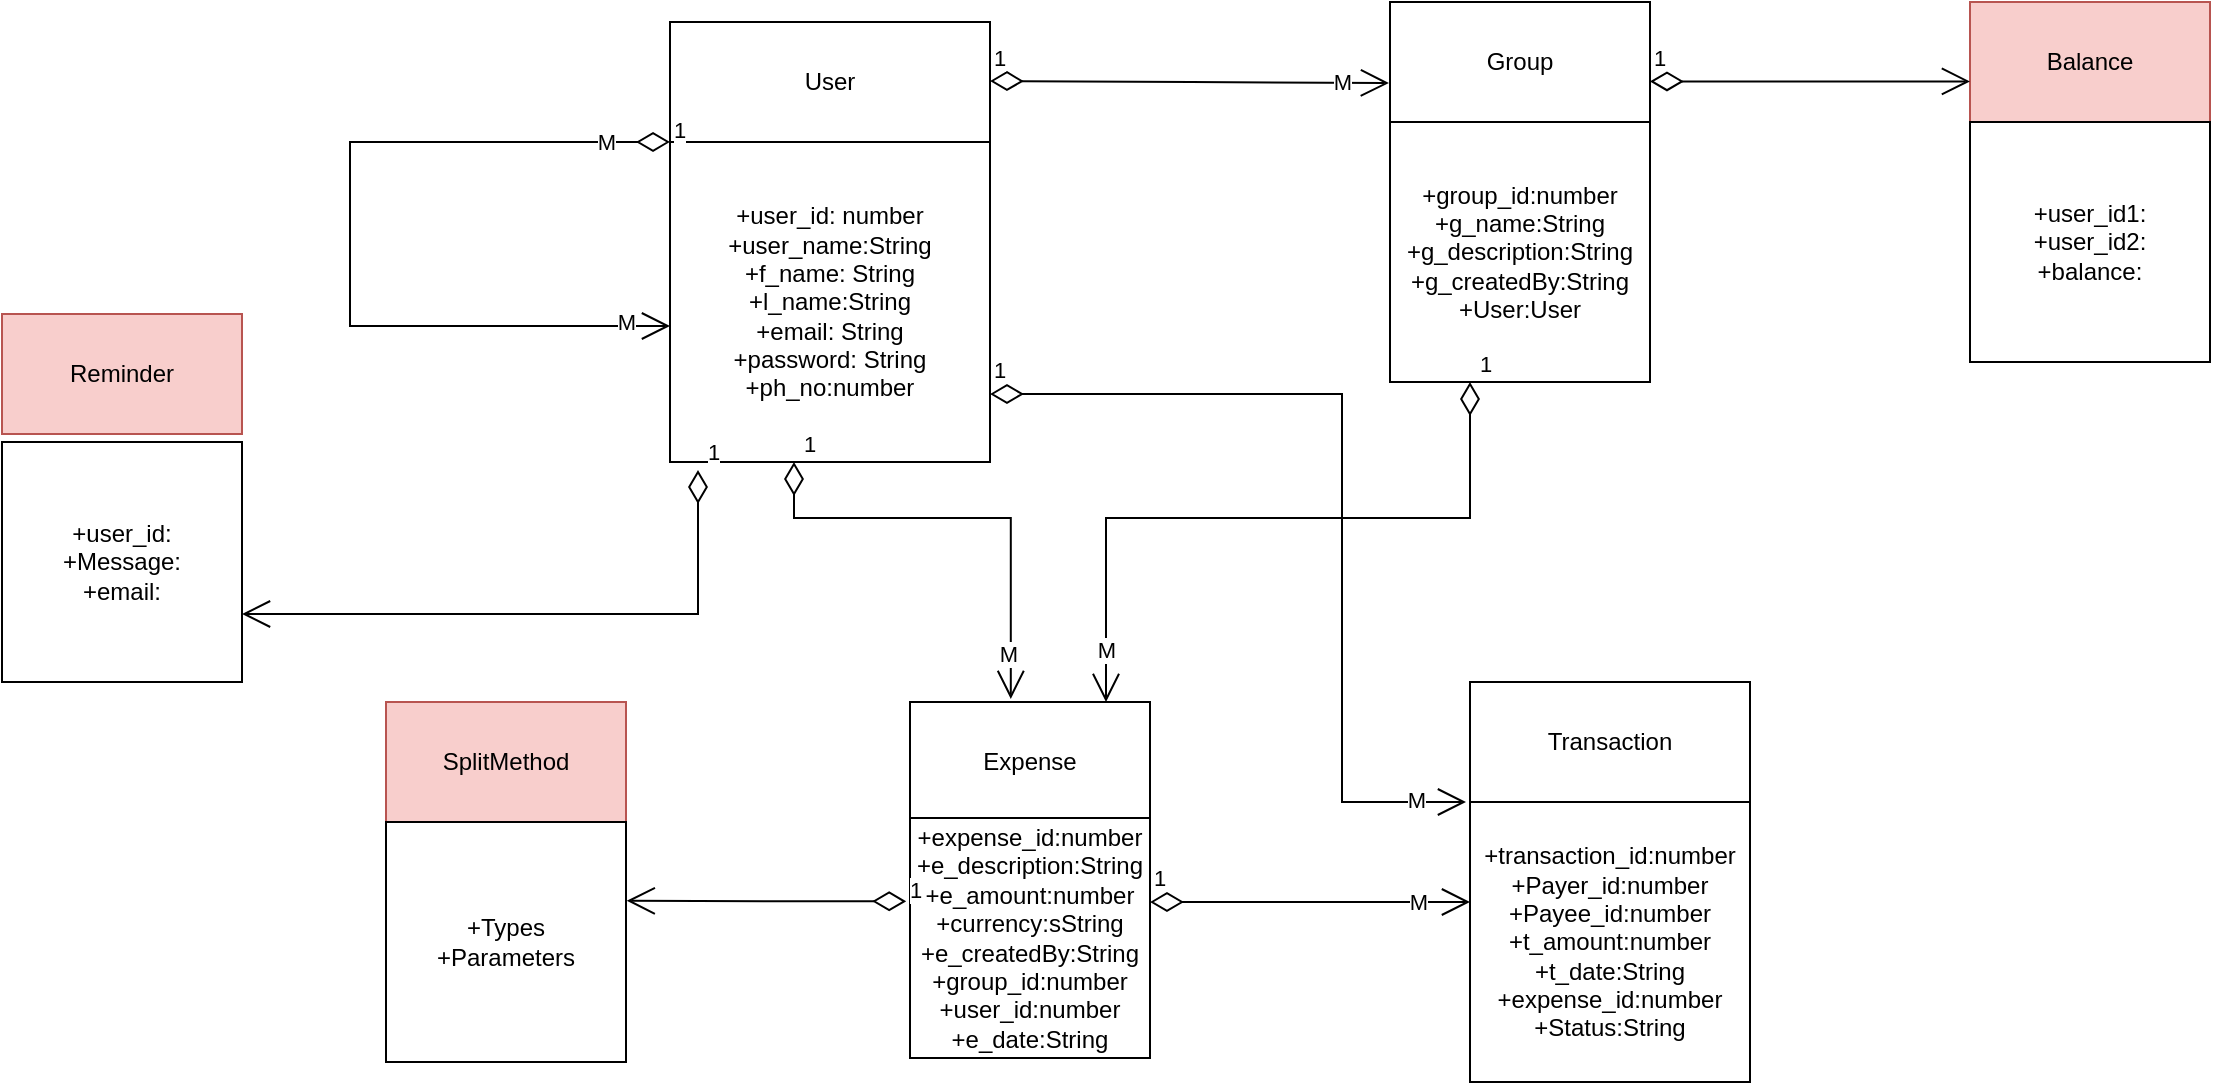 <mxfile version="22.1.0" type="device">
  <diagram name="Page-1" id="IPHCbOOP6WOBlUKaOrr9">
    <mxGraphModel dx="2413" dy="668" grid="1" gridSize="12" guides="1" tooltips="1" connect="1" arrows="1" fold="1" page="1" pageScale="1" pageWidth="1100" pageHeight="850" math="0" shadow="0">
      <root>
        <mxCell id="0" />
        <mxCell id="1" parent="0" />
        <mxCell id="z1hHhNc3OPGYn8XMOuBF-1" value="User" style="rounded=0;whiteSpace=wrap;html=1;" parent="1" vertex="1">
          <mxGeometry x="70" y="40" width="160" height="60" as="geometry" />
        </mxCell>
        <mxCell id="z1hHhNc3OPGYn8XMOuBF-2" value="+user_id: number&lt;br&gt;+user_name:String&lt;br&gt;+f_name: String&lt;br&gt;+l_name:String&lt;br&gt;+email: String&lt;br&gt;+password: String&lt;br&gt;+ph_no:number" style="whiteSpace=wrap;html=1;aspect=fixed;" parent="1" vertex="1">
          <mxGeometry x="70" y="100" width="160" height="160" as="geometry" />
        </mxCell>
        <mxCell id="z1hHhNc3OPGYn8XMOuBF-4" value="Group" style="rounded=0;whiteSpace=wrap;html=1;" parent="1" vertex="1">
          <mxGeometry x="430" y="30" width="130" height="60" as="geometry" />
        </mxCell>
        <mxCell id="z1hHhNc3OPGYn8XMOuBF-5" value="+group_id:number&lt;br&gt;+g_name:String&lt;br&gt;+g_description:String&lt;br&gt;+g_createdBy:String&lt;br&gt;+User:User" style="whiteSpace=wrap;html=1;aspect=fixed;" parent="1" vertex="1">
          <mxGeometry x="430" y="90" width="130" height="130" as="geometry" />
        </mxCell>
        <mxCell id="z1hHhNc3OPGYn8XMOuBF-7" value="Expense" style="rounded=0;whiteSpace=wrap;html=1;" parent="1" vertex="1">
          <mxGeometry x="190" y="380" width="120" height="60" as="geometry" />
        </mxCell>
        <mxCell id="z1hHhNc3OPGYn8XMOuBF-8" value="+expense_id:number&lt;br&gt;+e_description:String&lt;br&gt;+e_amount:number&lt;br&gt;+currency:sString&lt;br&gt;+e_createdBy:String&lt;br&gt;+group_id:number&lt;br&gt;+user_id:number&lt;br&gt;+e_date:String" style="whiteSpace=wrap;html=1;aspect=fixed;" parent="1" vertex="1">
          <mxGeometry x="190" y="438" width="120" height="120" as="geometry" />
        </mxCell>
        <mxCell id="z1hHhNc3OPGYn8XMOuBF-9" value="Transaction" style="rounded=0;whiteSpace=wrap;html=1;" parent="1" vertex="1">
          <mxGeometry x="470" y="370" width="140" height="60" as="geometry" />
        </mxCell>
        <mxCell id="z1hHhNc3OPGYn8XMOuBF-10" value="+transaction_id:number&lt;br&gt;+Payer_id:number&lt;br&gt;+Payee_id:number&lt;br&gt;+t_amount:number&lt;br&gt;+t_date:String&lt;br&gt;+expense_id:number&lt;br&gt;+Status:String" style="whiteSpace=wrap;html=1;aspect=fixed;" parent="1" vertex="1">
          <mxGeometry x="470" y="430" width="140" height="140" as="geometry" />
        </mxCell>
        <mxCell id="z1hHhNc3OPGYn8XMOuBF-104" value="SplitMethod" style="rounded=0;whiteSpace=wrap;html=1;fillColor=#f8cecc;strokeColor=#b85450;" parent="1" vertex="1">
          <mxGeometry x="-72" y="380" width="120" height="60" as="geometry" />
        </mxCell>
        <mxCell id="z1hHhNc3OPGYn8XMOuBF-106" value="Balance" style="rounded=0;whiteSpace=wrap;html=1;fillColor=#f8cecc;strokeColor=#b85450;" parent="1" vertex="1">
          <mxGeometry x="720" y="30" width="120" height="60" as="geometry" />
        </mxCell>
        <mxCell id="z1hHhNc3OPGYn8XMOuBF-107" value="Reminder" style="rounded=0;whiteSpace=wrap;html=1;fillColor=#f8cecc;strokeColor=#b85450;" parent="1" vertex="1">
          <mxGeometry x="-264" y="186" width="120" height="60" as="geometry" />
        </mxCell>
        <mxCell id="z1hHhNc3OPGYn8XMOuBF-108" value="+user_id:&lt;br&gt;+Message:&lt;br&gt;+email:" style="whiteSpace=wrap;html=1;aspect=fixed;" parent="1" vertex="1">
          <mxGeometry x="-264" y="250" width="120" height="120" as="geometry" />
        </mxCell>
        <mxCell id="z1hHhNc3OPGYn8XMOuBF-109" value="+user_id1:&lt;br&gt;+user_id2:&lt;br&gt;+balance:" style="whiteSpace=wrap;html=1;aspect=fixed;" parent="1" vertex="1">
          <mxGeometry x="720" y="90" width="120" height="120" as="geometry" />
        </mxCell>
        <mxCell id="z1hHhNc3OPGYn8XMOuBF-110" value="+Types&lt;br&gt;+Parameters" style="whiteSpace=wrap;html=1;aspect=fixed;" parent="1" vertex="1">
          <mxGeometry x="-72" y="440" width="120" height="120" as="geometry" />
        </mxCell>
        <mxCell id="GVek-4SNKsFj9DAD2f3e-5" value="1" style="endArrow=open;html=1;endSize=12;startArrow=diamondThin;startSize=14;startFill=0;edgeStyle=orthogonalEdgeStyle;align=left;verticalAlign=bottom;rounded=0;entryX=-0.004;entryY=0.676;entryDx=0;entryDy=0;entryPerimeter=0;" edge="1" parent="1" target="z1hHhNc3OPGYn8XMOuBF-4">
          <mxGeometry x="-1" y="3" relative="1" as="geometry">
            <mxPoint x="230" y="69.5" as="sourcePoint" />
            <mxPoint x="390" y="69.5" as="targetPoint" />
          </mxGeometry>
        </mxCell>
        <mxCell id="GVek-4SNKsFj9DAD2f3e-6" value="M" style="edgeLabel;html=1;align=center;verticalAlign=middle;resizable=0;points=[];" vertex="1" connectable="0" parent="GVek-4SNKsFj9DAD2f3e-5">
          <mxGeometry x="0.757" y="1" relative="1" as="geometry">
            <mxPoint as="offset" />
          </mxGeometry>
        </mxCell>
        <mxCell id="GVek-4SNKsFj9DAD2f3e-8" value="1" style="endArrow=open;html=1;endSize=12;startArrow=diamondThin;startSize=14;startFill=0;edgeStyle=orthogonalEdgeStyle;align=left;verticalAlign=bottom;rounded=0;entryX=0.42;entryY=-0.025;entryDx=0;entryDy=0;entryPerimeter=0;" edge="1" parent="1" target="z1hHhNc3OPGYn8XMOuBF-7">
          <mxGeometry x="-1" y="3" relative="1" as="geometry">
            <mxPoint x="132" y="260" as="sourcePoint" />
            <mxPoint x="240" y="372" as="targetPoint" />
            <Array as="points">
              <mxPoint x="132" y="288" />
              <mxPoint x="240" y="288" />
            </Array>
          </mxGeometry>
        </mxCell>
        <mxCell id="GVek-4SNKsFj9DAD2f3e-9" value="M" style="edgeLabel;html=1;align=center;verticalAlign=middle;resizable=0;points=[];" vertex="1" connectable="0" parent="GVek-4SNKsFj9DAD2f3e-8">
          <mxGeometry x="0.798" y="-2" relative="1" as="geometry">
            <mxPoint as="offset" />
          </mxGeometry>
        </mxCell>
        <mxCell id="GVek-4SNKsFj9DAD2f3e-10" value="1" style="endArrow=open;html=1;endSize=12;startArrow=diamondThin;startSize=14;startFill=0;edgeStyle=orthogonalEdgeStyle;align=left;verticalAlign=bottom;rounded=0;" edge="1" parent="1" target="z1hHhNc3OPGYn8XMOuBF-7">
          <mxGeometry x="-1" y="3" relative="1" as="geometry">
            <mxPoint x="470" y="220" as="sourcePoint" />
            <mxPoint x="630" y="220" as="targetPoint" />
            <Array as="points">
              <mxPoint x="470" y="288" />
              <mxPoint x="288" y="288" />
            </Array>
          </mxGeometry>
        </mxCell>
        <mxCell id="GVek-4SNKsFj9DAD2f3e-11" value="M" style="edgeLabel;html=1;align=center;verticalAlign=middle;resizable=0;points=[];" vertex="1" connectable="0" parent="GVek-4SNKsFj9DAD2f3e-10">
          <mxGeometry x="0.845" relative="1" as="geometry">
            <mxPoint as="offset" />
          </mxGeometry>
        </mxCell>
        <mxCell id="GVek-4SNKsFj9DAD2f3e-15" value="1" style="endArrow=open;html=1;endSize=12;startArrow=diamondThin;startSize=14;startFill=0;edgeStyle=orthogonalEdgeStyle;align=left;verticalAlign=bottom;rounded=0;" edge="1" parent="1">
          <mxGeometry x="-1" y="3" relative="1" as="geometry">
            <mxPoint x="310" y="480" as="sourcePoint" />
            <mxPoint x="470" y="480" as="targetPoint" />
          </mxGeometry>
        </mxCell>
        <mxCell id="GVek-4SNKsFj9DAD2f3e-16" value="M" style="edgeLabel;html=1;align=center;verticalAlign=middle;resizable=0;points=[];" vertex="1" connectable="0" parent="GVek-4SNKsFj9DAD2f3e-15">
          <mxGeometry x="0.667" relative="1" as="geometry">
            <mxPoint as="offset" />
          </mxGeometry>
        </mxCell>
        <mxCell id="GVek-4SNKsFj9DAD2f3e-17" value="1" style="endArrow=open;html=1;endSize=12;startArrow=diamondThin;startSize=14;startFill=0;edgeStyle=orthogonalEdgeStyle;align=left;verticalAlign=bottom;rounded=0;" edge="1" parent="1" source="z1hHhNc3OPGYn8XMOuBF-2">
          <mxGeometry x="-1" y="3" relative="1" as="geometry">
            <mxPoint x="240" y="226" as="sourcePoint" />
            <mxPoint x="468" y="430" as="targetPoint" />
            <Array as="points">
              <mxPoint x="406" y="226" />
              <mxPoint x="406" y="430" />
            </Array>
          </mxGeometry>
        </mxCell>
        <mxCell id="GVek-4SNKsFj9DAD2f3e-19" value="M" style="edgeLabel;html=1;align=center;verticalAlign=middle;resizable=0;points=[];" vertex="1" connectable="0" parent="GVek-4SNKsFj9DAD2f3e-17">
          <mxGeometry x="0.887" y="1" relative="1" as="geometry">
            <mxPoint as="offset" />
          </mxGeometry>
        </mxCell>
        <mxCell id="GVek-4SNKsFj9DAD2f3e-22" value="1" style="endArrow=open;html=1;endSize=12;startArrow=diamondThin;startSize=14;startFill=0;edgeStyle=orthogonalEdgeStyle;align=left;verticalAlign=bottom;rounded=0;exitX=0;exitY=0;exitDx=0;exitDy=0;" edge="1" parent="1" source="z1hHhNc3OPGYn8XMOuBF-2">
          <mxGeometry x="-1" y="3" relative="1" as="geometry">
            <mxPoint x="-90" y="192.0" as="sourcePoint" />
            <mxPoint x="70" y="192.0" as="targetPoint" />
            <Array as="points">
              <mxPoint x="-90" y="100" />
              <mxPoint x="-90" y="192" />
            </Array>
          </mxGeometry>
        </mxCell>
        <mxCell id="GVek-4SNKsFj9DAD2f3e-23" value="M" style="edgeLabel;html=1;align=center;verticalAlign=middle;resizable=0;points=[];" vertex="1" connectable="0" parent="GVek-4SNKsFj9DAD2f3e-22">
          <mxGeometry x="-0.843" relative="1" as="geometry">
            <mxPoint as="offset" />
          </mxGeometry>
        </mxCell>
        <mxCell id="GVek-4SNKsFj9DAD2f3e-24" value="M" style="edgeLabel;html=1;align=center;verticalAlign=middle;resizable=0;points=[];" vertex="1" connectable="0" parent="GVek-4SNKsFj9DAD2f3e-22">
          <mxGeometry x="0.89" y="2" relative="1" as="geometry">
            <mxPoint as="offset" />
          </mxGeometry>
        </mxCell>
        <mxCell id="GVek-4SNKsFj9DAD2f3e-25" value="1" style="endArrow=open;html=1;endSize=12;startArrow=diamondThin;startSize=14;startFill=0;edgeStyle=orthogonalEdgeStyle;align=left;verticalAlign=bottom;rounded=0;entryX=1.003;entryY=0.328;entryDx=0;entryDy=0;exitX=-0.016;exitY=0.347;exitDx=0;exitDy=0;exitPerimeter=0;entryPerimeter=0;" edge="1" parent="1" source="z1hHhNc3OPGYn8XMOuBF-8" target="z1hHhNc3OPGYn8XMOuBF-110">
          <mxGeometry x="-1" y="3" relative="1" as="geometry">
            <mxPoint x="170" y="468" as="sourcePoint" />
            <mxPoint x="330" y="468" as="targetPoint" />
          </mxGeometry>
        </mxCell>
        <mxCell id="GVek-4SNKsFj9DAD2f3e-27" value="1" style="endArrow=open;html=1;endSize=12;startArrow=diamondThin;startSize=14;startFill=0;edgeStyle=orthogonalEdgeStyle;align=left;verticalAlign=bottom;rounded=0;" edge="1" parent="1">
          <mxGeometry x="-1" y="3" relative="1" as="geometry">
            <mxPoint x="560" y="69.7" as="sourcePoint" />
            <mxPoint x="720" y="69.7" as="targetPoint" />
          </mxGeometry>
        </mxCell>
        <mxCell id="GVek-4SNKsFj9DAD2f3e-28" value="1" style="endArrow=open;html=1;endSize=12;startArrow=diamondThin;startSize=14;startFill=0;edgeStyle=orthogonalEdgeStyle;align=left;verticalAlign=bottom;rounded=0;" edge="1" parent="1">
          <mxGeometry x="-1" y="3" relative="1" as="geometry">
            <mxPoint x="84" y="264" as="sourcePoint" />
            <mxPoint x="-144" y="336" as="targetPoint" />
            <Array as="points">
              <mxPoint x="84" y="336" />
              <mxPoint x="-144" y="336" />
            </Array>
          </mxGeometry>
        </mxCell>
      </root>
    </mxGraphModel>
  </diagram>
</mxfile>
